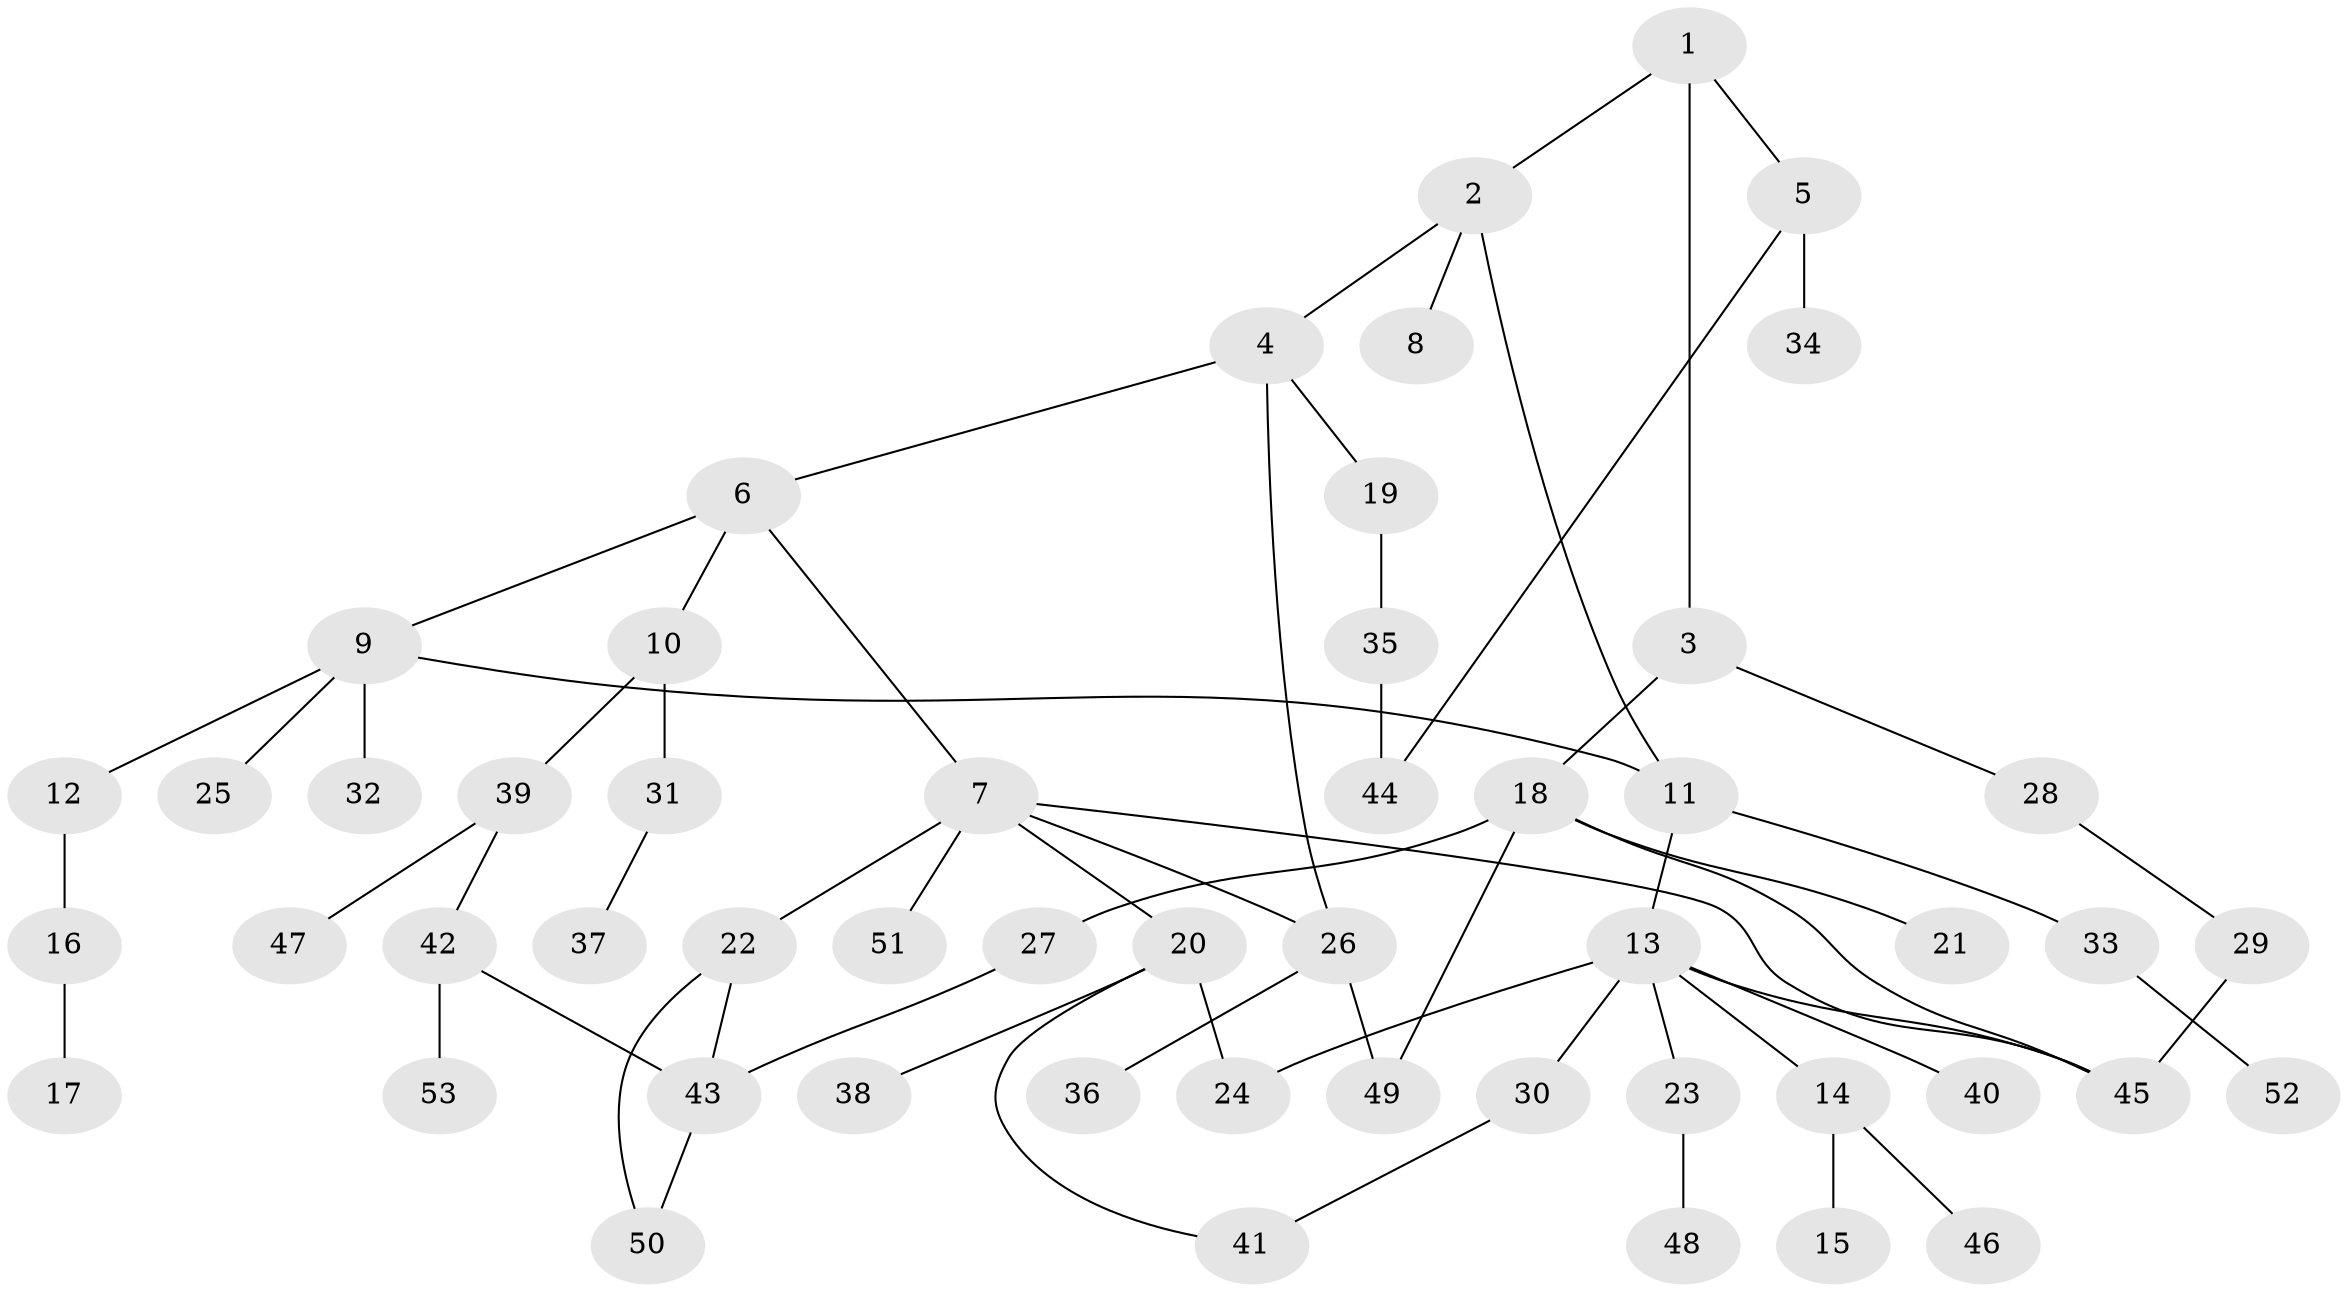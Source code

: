 // coarse degree distribution, {3: 0.21052631578947367, 4: 0.13157894736842105, 5: 0.07894736842105263, 2: 0.2631578947368421, 6: 0.02631578947368421, 1: 0.2894736842105263}
// Generated by graph-tools (version 1.1) at 2025/49/03/04/25 22:49:08]
// undirected, 53 vertices, 64 edges
graph export_dot {
  node [color=gray90,style=filled];
  1;
  2;
  3;
  4;
  5;
  6;
  7;
  8;
  9;
  10;
  11;
  12;
  13;
  14;
  15;
  16;
  17;
  18;
  19;
  20;
  21;
  22;
  23;
  24;
  25;
  26;
  27;
  28;
  29;
  30;
  31;
  32;
  33;
  34;
  35;
  36;
  37;
  38;
  39;
  40;
  41;
  42;
  43;
  44;
  45;
  46;
  47;
  48;
  49;
  50;
  51;
  52;
  53;
  1 -- 2;
  1 -- 3;
  1 -- 5;
  2 -- 4;
  2 -- 8;
  2 -- 11;
  3 -- 18;
  3 -- 28;
  4 -- 6;
  4 -- 19;
  4 -- 26;
  5 -- 34;
  5 -- 44;
  6 -- 7;
  6 -- 9;
  6 -- 10;
  7 -- 20;
  7 -- 22;
  7 -- 26;
  7 -- 45;
  7 -- 51;
  9 -- 12;
  9 -- 25;
  9 -- 32;
  9 -- 11;
  10 -- 31;
  10 -- 39;
  11 -- 13;
  11 -- 33;
  12 -- 16;
  13 -- 14;
  13 -- 23;
  13 -- 24;
  13 -- 30;
  13 -- 40;
  13 -- 45;
  14 -- 15;
  14 -- 46;
  16 -- 17;
  18 -- 21;
  18 -- 27;
  18 -- 49;
  18 -- 45;
  19 -- 35;
  20 -- 38;
  20 -- 41;
  20 -- 24;
  22 -- 43;
  22 -- 50;
  23 -- 48;
  26 -- 36;
  26 -- 49;
  27 -- 43;
  28 -- 29;
  29 -- 45;
  30 -- 41;
  31 -- 37;
  33 -- 52;
  35 -- 44;
  39 -- 42;
  39 -- 47;
  42 -- 53;
  42 -- 43;
  43 -- 50;
}
